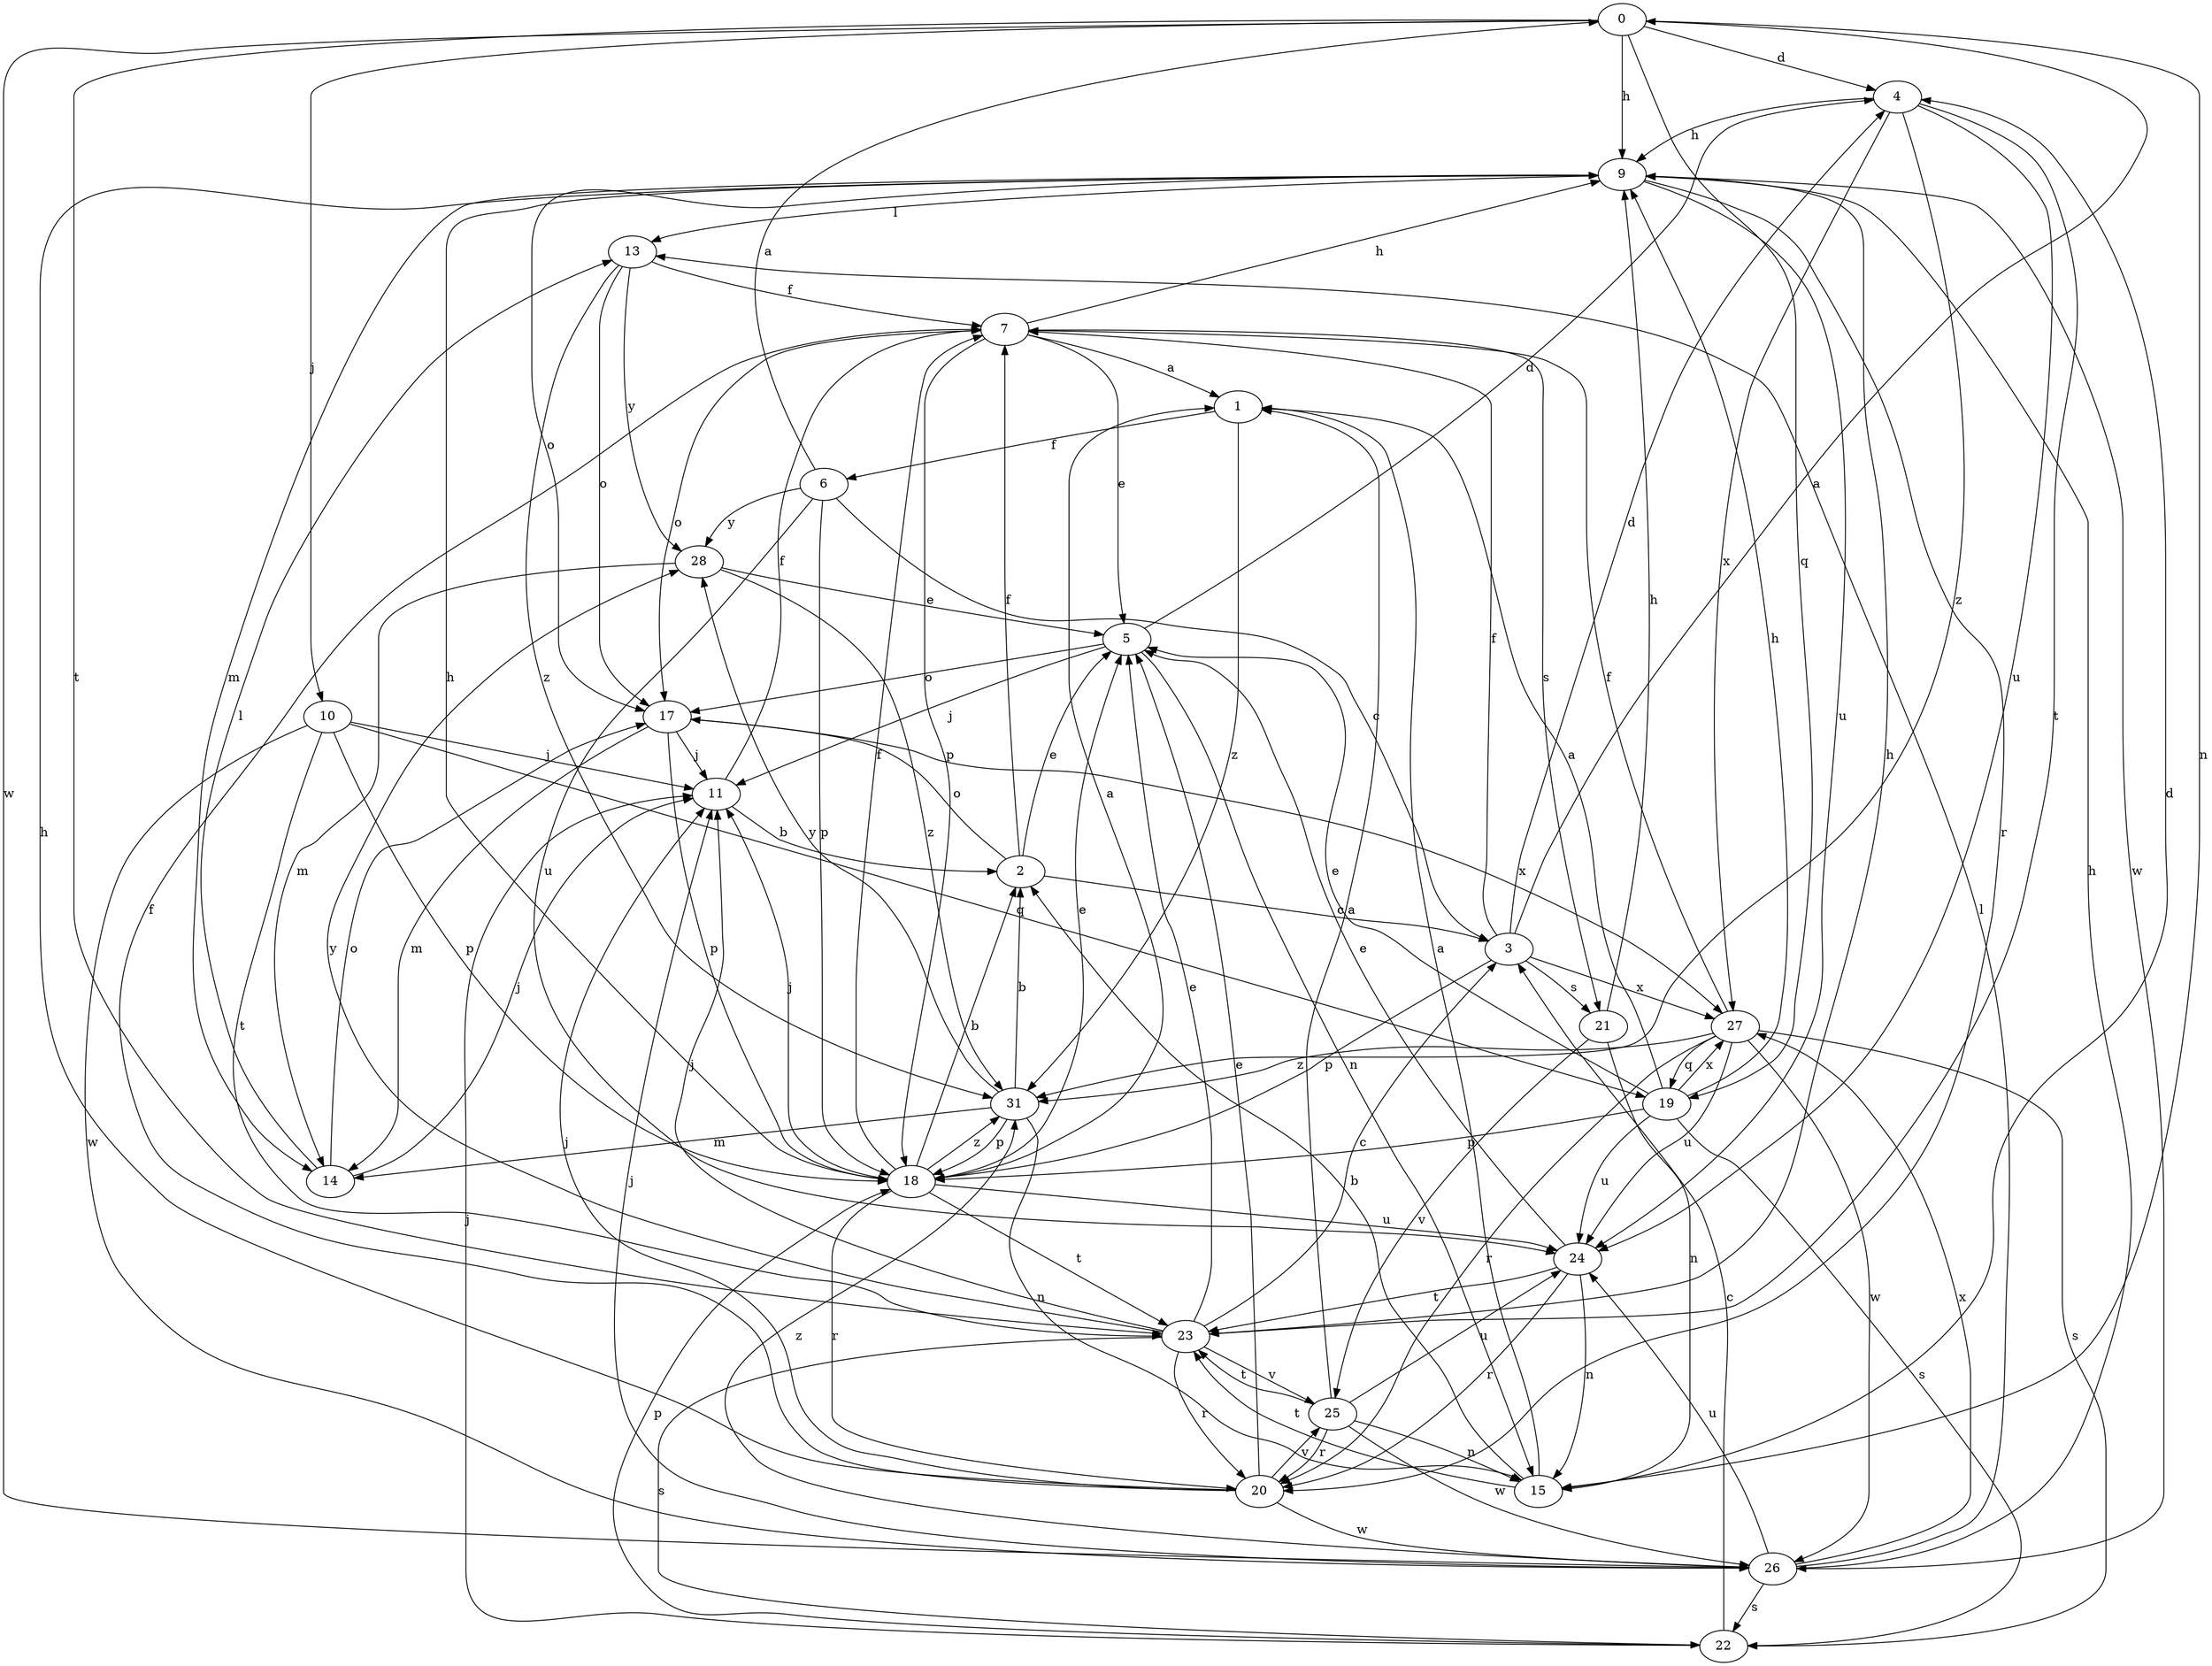 strict digraph  {
0;
1;
2;
3;
4;
5;
6;
7;
9;
10;
11;
13;
14;
15;
17;
18;
19;
20;
21;
22;
23;
24;
25;
26;
27;
28;
31;
0 -> 4  [label=d];
0 -> 9  [label=h];
0 -> 10  [label=j];
0 -> 15  [label=n];
0 -> 19  [label=q];
0 -> 23  [label=t];
0 -> 26  [label=w];
1 -> 6  [label=f];
1 -> 31  [label=z];
2 -> 3  [label=c];
2 -> 5  [label=e];
2 -> 7  [label=f];
2 -> 17  [label=o];
3 -> 0  [label=a];
3 -> 4  [label=d];
3 -> 7  [label=f];
3 -> 18  [label=p];
3 -> 21  [label=s];
3 -> 27  [label=x];
4 -> 9  [label=h];
4 -> 23  [label=t];
4 -> 24  [label=u];
4 -> 27  [label=x];
4 -> 31  [label=z];
5 -> 4  [label=d];
5 -> 11  [label=j];
5 -> 15  [label=n];
5 -> 17  [label=o];
6 -> 0  [label=a];
6 -> 3  [label=c];
6 -> 18  [label=p];
6 -> 24  [label=u];
6 -> 28  [label=y];
7 -> 1  [label=a];
7 -> 5  [label=e];
7 -> 9  [label=h];
7 -> 17  [label=o];
7 -> 18  [label=p];
7 -> 21  [label=s];
9 -> 13  [label=l];
9 -> 14  [label=m];
9 -> 17  [label=o];
9 -> 20  [label=r];
9 -> 24  [label=u];
9 -> 26  [label=w];
10 -> 11  [label=j];
10 -> 18  [label=p];
10 -> 19  [label=q];
10 -> 23  [label=t];
10 -> 26  [label=w];
11 -> 2  [label=b];
11 -> 7  [label=f];
13 -> 7  [label=f];
13 -> 17  [label=o];
13 -> 28  [label=y];
13 -> 31  [label=z];
14 -> 11  [label=j];
14 -> 13  [label=l];
14 -> 17  [label=o];
15 -> 1  [label=a];
15 -> 2  [label=b];
15 -> 4  [label=d];
15 -> 23  [label=t];
17 -> 11  [label=j];
17 -> 14  [label=m];
17 -> 18  [label=p];
17 -> 27  [label=x];
18 -> 1  [label=a];
18 -> 2  [label=b];
18 -> 5  [label=e];
18 -> 7  [label=f];
18 -> 9  [label=h];
18 -> 11  [label=j];
18 -> 20  [label=r];
18 -> 23  [label=t];
18 -> 24  [label=u];
18 -> 31  [label=z];
19 -> 1  [label=a];
19 -> 5  [label=e];
19 -> 9  [label=h];
19 -> 18  [label=p];
19 -> 22  [label=s];
19 -> 24  [label=u];
19 -> 27  [label=x];
20 -> 5  [label=e];
20 -> 7  [label=f];
20 -> 9  [label=h];
20 -> 11  [label=j];
20 -> 25  [label=v];
20 -> 26  [label=w];
21 -> 9  [label=h];
21 -> 15  [label=n];
21 -> 25  [label=v];
22 -> 3  [label=c];
22 -> 11  [label=j];
22 -> 18  [label=p];
23 -> 3  [label=c];
23 -> 5  [label=e];
23 -> 9  [label=h];
23 -> 11  [label=j];
23 -> 20  [label=r];
23 -> 22  [label=s];
23 -> 25  [label=v];
23 -> 28  [label=y];
24 -> 5  [label=e];
24 -> 15  [label=n];
24 -> 20  [label=r];
24 -> 23  [label=t];
25 -> 1  [label=a];
25 -> 15  [label=n];
25 -> 20  [label=r];
25 -> 23  [label=t];
25 -> 24  [label=u];
25 -> 26  [label=w];
26 -> 9  [label=h];
26 -> 11  [label=j];
26 -> 13  [label=l];
26 -> 22  [label=s];
26 -> 24  [label=u];
26 -> 27  [label=x];
26 -> 31  [label=z];
27 -> 7  [label=f];
27 -> 19  [label=q];
27 -> 20  [label=r];
27 -> 22  [label=s];
27 -> 24  [label=u];
27 -> 26  [label=w];
27 -> 31  [label=z];
28 -> 5  [label=e];
28 -> 14  [label=m];
28 -> 31  [label=z];
31 -> 2  [label=b];
31 -> 14  [label=m];
31 -> 15  [label=n];
31 -> 18  [label=p];
31 -> 28  [label=y];
}
